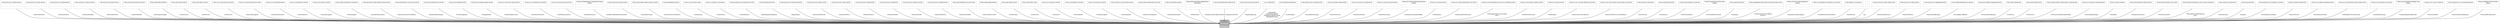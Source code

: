 digraph "GL3WProcs"
{
 // INTERACTIVE_SVG=YES
  bgcolor="transparent";
  edge [fontname="Helvetica",fontsize="10",labelfontname="Helvetica",labelfontsize="10"];
  node [fontname="Helvetica",fontsize="10",shape=record];
  Node1 [label="{GL3WProcs\n||}",height=0.2,width=0.4,color="black", fillcolor="grey75", style="filled" fontcolor="black"];
  Node2 -> Node1 [color="grey25",fontsize="10",style="solid",label=" +VertexAttribP2ui" ,arrowhead="odiamond",fontname="Helvetica"];
  Node2 [label="{PFNGLVERTEXATTRIBP2UIPROC\n||}",height=0.2,width=0.4,color="grey75"];
  Node3 -> Node1 [color="grey25",fontsize="10",style="solid",label=" +VertexAttribL2d" ,arrowhead="odiamond",fontname="Helvetica"];
  Node3 [label="{PFNGLVERTEXATTRIBL2DPROC\n||}",height=0.2,width=0.4,color="grey75"];
  Node4 -> Node1 [color="grey25",fontsize="10",style="solid",label=" +VertexAttribI4bv" ,arrowhead="odiamond",fontname="Helvetica"];
  Node4 [label="{PFNGLVERTEXATTRIBI4BVPROC\n||}",height=0.2,width=0.4,color="grey75"];
  Node5 -> Node1 [color="grey25",fontsize="10",style="solid",label=" +VertexAttribI2uiv" ,arrowhead="odiamond",fontname="Helvetica"];
  Node5 [label="{PFNGLVERTEXATTRIBI2UIVPROC\n||}",height=0.2,width=0.4,color="grey75"];
  Node6 -> Node1 [color="grey25",fontsize="10",style="solid",label=" +VertexAttrib4fv" ,arrowhead="odiamond",fontname="Helvetica"];
  Node6 [label="{PFNGLVERTEXATTRIB4FVPROC\n||}",height=0.2,width=0.4,color="grey75"];
  Node7 -> Node1 [color="grey25",fontsize="10",style="solid",label=" +UseProgramStages" ,arrowhead="odiamond",fontname="Helvetica"];
  Node7 [label="{PFNGLUSEPROGRAMSTAGESPROC\n||}",height=0.2,width=0.4,color="grey75"];
  Node8 -> Node1 [color="grey25",fontsize="10",style="solid",label=" +Uniform3uiv" ,arrowhead="odiamond",fontname="Helvetica"];
  Node8 [label="{PFNGLUNIFORM3UIVPROC\n||}",height=0.2,width=0.4,color="grey75"];
  Node9 -> Node1 [color="grey25",fontsize="10",style="solid",label=" +Uniform1ui" ,arrowhead="odiamond",fontname="Helvetica"];
  Node9 [label="{PFNGLUNIFORM1UIPROC\n||}",height=0.2,width=0.4,color="grey75"];
  Node10 -> Node1 [color="grey25",fontsize="10",style="solid",label=" +Uniform1fv" ,arrowhead="odiamond",fontname="Helvetica"];
  Node10 [label="{PFNGLUNIFORM1FVPROC\n||}",height=0.2,width=0.4,color="grey75"];
  Node11 -> Node1 [color="grey25",fontsize="10",style="solid",label=" +TextureStorage3D" ,arrowhead="odiamond",fontname="Helvetica"];
  Node11 [label="{PFNGLTEXTURESTORAGE3DPROC\n||}",height=0.2,width=0.4,color="grey75"];
  Node12 -> Node1 [color="grey25",fontsize="10",style="solid",label=" +TextureParameterfv" ,arrowhead="odiamond",fontname="Helvetica"];
  Node12 [label="{PFNGLTEXTUREPARAMETERFVPROC\n||}",height=0.2,width=0.4,color="grey75"];
  Node13 -> Node1 [color="grey25",fontsize="10",style="solid",label=" +TextureBarrier" ,arrowhead="odiamond",fontname="Helvetica"];
  Node13 [label="{PFNGLTEXTUREBARRIERPROC\n||}",height=0.2,width=0.4,color="grey75"];
  Node14 -> Node1 [color="grey25",fontsize="10",style="solid",label=" +TexSubImage2D" ,arrowhead="odiamond",fontname="Helvetica"];
  Node14 [label="{PFNGLTEXSUBIMAGE2DPROC\n||}",height=0.2,width=0.4,color="grey75"];
  Node15 -> Node1 [color="grey25",fontsize="10",style="solid",label=" +TexStorage2D" ,arrowhead="odiamond",fontname="Helvetica"];
  Node15 [label="{PFNGLTEXSTORAGE2DPROC\n||}",height=0.2,width=0.4,color="grey75"];
  Node16 -> Node1 [color="grey25",fontsize="10",style="solid",label=" +SamplerParameteriv" ,arrowhead="odiamond",fontname="Helvetica"];
  Node16 [label="{PFNGLSAMPLERPARAMETERIVPROC\n||}",height=0.2,width=0.4,color="grey75"];
  Node17 -> Node1 [color="grey25",fontsize="10",style="solid",label=" +ResumeTransformFeedback" ,arrowhead="odiamond",fontname="Helvetica"];
  Node17 [label="{PFNGLRESUMETRANSFORMFEEDBACKPROC\n||}",height=0.2,width=0.4,color="grey75"];
  Node18 -> Node1 [color="grey25",fontsize="10",style="solid",label=" +RenderbufferStorage" ,arrowhead="odiamond",fontname="Helvetica"];
  Node18 [label="{PFNGLRENDERBUFFERSTORAGEPROC\n||}",height=0.2,width=0.4,color="grey75"];
  Node19 -> Node1 [color="grey25",fontsize="10",style="solid",label=" +ProvokingVertex" ,arrowhead="odiamond",fontname="Helvetica"];
  Node19 [label="{PFNGLPROVOKINGVERTEXPROC\n||}",height=0.2,width=0.4,color="grey75"];
  Node20 -> Node1 [color="grey25",fontsize="10",style="solid",label=" +PolygonMode" ,arrowhead="odiamond",fontname="Helvetica"];
  Node20 [label="{PFNGLPOLYGONMODEPROC\n||}",height=0.2,width=0.4,color="grey75"];
  Node21 -> Node1 [color="grey25",fontsize="10",style="solid",label=" +MultiDrawElements" ,arrowhead="odiamond",fontname="Helvetica"];
  Node21 [label="{PFNGLMULTIDRAWELEMENTSPROC\n||}",height=0.2,width=0.4,color="grey75"];
  Node22 -> Node1 [color="grey25",fontsize="10",style="solid",label=" +GetVertexAttribLdv" ,arrowhead="odiamond",fontname="Helvetica"];
  Node22 [label="{PFNGLGETVERTEXATTRIBLDVPROC\n||}",height=0.2,width=0.4,color="grey75"];
  Node23 -> Node1 [color="grey25",fontsize="10",style="solid",label=" +GetTexParameterIiv" ,arrowhead="odiamond",fontname="Helvetica"];
  Node23 [label="{PFNGLGETTEXPARAMETERIIVPROC\n||}",height=0.2,width=0.4,color="grey75"];
  Node24 -> Node1 [color="grey25",fontsize="10",style="solid",label=" +GetShaderSource" ,arrowhead="odiamond",fontname="Helvetica"];
  Node24 [label="{PFNGLGETSHADERSOURCEPROC\n||}",height=0.2,width=0.4,color="grey75"];
  Node25 -> Node1 [color="grey25",fontsize="10",style="solid",label=" +GetNamedBufferParameteri64v" ,arrowhead="odiamond",fontname="Helvetica"];
  Node25 [label="{PFNGLGETNAMEDBUFFERPARAMETERI64\lVPROC\n||}",height=0.2,width=0.4,color="grey75"];
  Node26 -> Node1 [color="grey25",fontsize="10",style="solid",label=" +GenVertexArrays" ,arrowhead="odiamond",fontname="Helvetica"];
  Node26 [label="{PFNGLGENVERTEXARRAYSPROC\n||}",height=0.2,width=0.4,color="grey75"];
  Node27 -> Node1 [color="grey25",fontsize="10",style="solid",label=" +GenTransformFeedbacks" ,arrowhead="odiamond",fontname="Helvetica"];
  Node27 [label="{PFNGLGENTRANSFORMFEEDBACKSPROC\n||}",height=0.2,width=0.4,color="grey75"];
  Node28 -> Node1 [color="grey25",fontsize="10",style="solid",label=" +DrawArrays" ,arrowhead="odiamond",fontname="Helvetica"];
  Node28 [label="{PFNGLDRAWARRAYSPROC\n||}",height=0.2,width=0.4,color="grey75"];
  Node29 -> Node1 [color="grey25",fontsize="10",style="solid",label=" +ClearStencil" ,arrowhead="odiamond",fontname="Helvetica"];
  Node29 [label="{PFNGLCLEARSTENCILPROC\n||}",height=0.2,width=0.4,color="grey75"];
  Node30 -> Node1 [color="grey25",fontsize="10",style="solid",label=" +ClearBufferuiv" ,arrowhead="odiamond",fontname="Helvetica"];
  Node30 [label="{PFNGLCLEARBUFFERUIVPROC\n||}",height=0.2,width=0.4,color="grey75"];
  Node31 -> Node1 [color="grey25",fontsize="10",style="solid",label=" +BlendEquationSeparate" ,arrowhead="odiamond",fontname="Helvetica"];
  Node31 [label="{PFNGLBLENDEQUATIONSEPARATEPROC\n||}",height=0.2,width=0.4,color="grey75"];
  Node32 -> Node1 [color="grey25",fontsize="10",style="solid",label=" +BeginQuery" ,arrowhead="odiamond",fontname="Helvetica"];
  Node32 [label="{PFNGLBEGINQUERYPROC\n||}",height=0.2,width=0.4,color="grey75"];
  Node33 -> Node1 [color="grey25",fontsize="10",style="solid",label=" +VertexAttribPointer" ,arrowhead="odiamond",fontname="Helvetica"];
  Node33 [label="{PFNGLVERTEXATTRIBPOINTERPROC\n||}",height=0.2,width=0.4,color="grey75"];
  Node34 -> Node1 [color="grey25",fontsize="10",style="solid",label=" +VertexAttribP1ui" ,arrowhead="odiamond",fontname="Helvetica"];
  Node34 [label="{PFNGLVERTEXATTRIBP1UIPROC\n||}",height=0.2,width=0.4,color="grey75"];
  Node35 -> Node1 [color="grey25",fontsize="10",style="solid",label=" +VertexAttribL3d" ,arrowhead="odiamond",fontname="Helvetica"];
  Node35 [label="{PFNGLVERTEXATTRIBL3DPROC\n||}",height=0.2,width=0.4,color="grey75"];
  Node36 -> Node1 [color="grey25",fontsize="10",style="solid",label=" +VertexAttribI4ui" ,arrowhead="odiamond",fontname="Helvetica"];
  Node36 [label="{PFNGLVERTEXATTRIBI4UIPROC\n||}",height=0.2,width=0.4,color="grey75"];
  Node37 -> Node1 [color="grey25",fontsize="10",style="solid",label=" +VertexAttribI4i" ,arrowhead="odiamond",fontname="Helvetica"];
  Node37 [label="{PFNGLVERTEXATTRIBI4IPROC\n||}",height=0.2,width=0.4,color="grey75"];
  Node38 -> Node1 [color="grey25",fontsize="10",style="solid",label=" +VertexAttribI1uiv" ,arrowhead="odiamond",fontname="Helvetica"];
  Node38 [label="{PFNGLVERTEXATTRIBI1UIVPROC\n||}",height=0.2,width=0.4,color="grey75"];
  Node39 -> Node1 [color="grey25",fontsize="10",style="solid",label=" +VertexAttrib4Nsv" ,arrowhead="odiamond",fontname="Helvetica"];
  Node39 [label="{PFNGLVERTEXATTRIB4NSVPROC\n||}",height=0.2,width=0.4,color="grey75"];
  Node40 -> Node1 [color="grey25",fontsize="10",style="solid",label=" +UniformMatrix3x4fv" ,arrowhead="odiamond",fontname="Helvetica"];
  Node40 [label="{PFNGLUNIFORMMATRIX3X4FVPROC\n||}",height=0.2,width=0.4,color="grey75"];
  Node41 -> Node1 [color="grey25",fontsize="10",style="solid",label=" +Uniform4uiv" ,arrowhead="odiamond",fontname="Helvetica"];
  Node41 [label="{PFNGLUNIFORM4UIVPROC\n||}",height=0.2,width=0.4,color="grey75"];
  Node42 -> Node1 [color="grey25",fontsize="10",style="solid",label=" +Uniform2ui" ,arrowhead="odiamond",fontname="Helvetica"];
  Node42 [label="{PFNGLUNIFORM2UIPROC\n||}",height=0.2,width=0.4,color="grey75"];
  Node43 -> Node1 [color="grey25",fontsize="10",style="solid",label=" +Uniform1f" ,arrowhead="odiamond",fontname="Helvetica"];
  Node43 [label="{PFNGLUNIFORM1FPROC\n||}",height=0.2,width=0.4,color="grey75"];
  Node44 -> Node1 [color="grey25",fontsize="10",style="solid",label=" +TextureBuffer" ,arrowhead="odiamond",fontname="Helvetica"];
  Node44 [label="{PFNGLTEXTUREBUFFERPROC\n||}",height=0.2,width=0.4,color="grey75"];
  Node45 -> Node1 [color="grey25",fontsize="10",style="solid",label=" +TexSubImage3D" ,arrowhead="odiamond",fontname="Helvetica"];
  Node45 [label="{PFNGLTEXSUBIMAGE3DPROC\n||}",height=0.2,width=0.4,color="grey75"];
  Node46 -> Node1 [color="grey25",fontsize="10",style="solid",label=" +TexStorage3D" ,arrowhead="odiamond",fontname="Helvetica"];
  Node46 [label="{PFNGLTEXSTORAGE3DPROC\n||}",height=0.2,width=0.4,color="grey75"];
  Node47 -> Node1 [color="grey25",fontsize="10",style="solid",label=" +StencilFuncSeparate" ,arrowhead="odiamond",fontname="Helvetica"];
  Node47 [label="{PFNGLSTENCILFUNCSEPARATEPROC\n||}",height=0.2,width=0.4,color="grey75"];
  Node48 -> Node1 [color="grey25",fontsize="10",style="solid",label=" +SamplerParameterf" ,arrowhead="odiamond",fontname="Helvetica"];
  Node48 [label="{PFNGLSAMPLERPARAMETERFPROC\n||}",height=0.2,width=0.4,color="grey75"];
  Node49 -> Node1 [color="grey25",fontsize="10",style="solid",label=" +ReadnPixels" ,arrowhead="odiamond",fontname="Helvetica"];
  Node49 [label="{PFNGLREADNPIXELSPROC\n||}",height=0.2,width=0.4,color="grey75"];
  Node50 -> Node1 [color="grey25",fontsize="10",style="solid",label=" +ProgramUniformMatrix2x4fv" ,arrowhead="odiamond",fontname="Helvetica"];
  Node50 [label="{PFNGLPROGRAMUNIFORMMATRIX2\lX4FVPROC\n||}",height=0.2,width=0.4,color="grey75"];
  Node51 -> Node1 [color="grey25",fontsize="10",style="solid",label=" +ProgramUniform4f" ,arrowhead="odiamond",fontname="Helvetica"];
  Node51 [label="{PFNGLPROGRAMUNIFORM4FPROC\n||}",height=0.2,width=0.4,color="grey75"];
  Node52 -> Node1 [color="grey25",fontsize="10",style="solid",label=" +PopDebugGroup" ,arrowhead="odiamond",fontname="Helvetica"];
  Node52 [label="{PFNGLPOPDEBUGGROUPPROC\n||}",height=0.2,width=0.4,color="grey75"];
  Node53 -> Node1 [color="grey25",fontsize="10",style="solid",label=" +MapBuffer\n+MapNamedBuffer\n+MapNamedBufferRange\n+MapBufferRange" ,arrowhead="odiamond",fontname="Helvetica"];
  Node53 [label="{void *APIENTRYP\n||}",height=0.2,width=0.4,color="grey75"];
  Node54 -> Node1 [color="grey25",fontsize="10",style="solid",label=" +LinkProgram" ,arrowhead="odiamond",fontname="Helvetica"];
  Node54 [label="{PFNGLLINKPROGRAMPROC\n||}",height=0.2,width=0.4,color="grey75"];
  Node55 -> Node1 [color="grey25",fontsize="10",style="solid",label=" +InvalidateTexImage" ,arrowhead="odiamond",fontname="Helvetica"];
  Node55 [label="{PFNGLINVALIDATETEXIMAGEPROC\n||}",height=0.2,width=0.4,color="grey75"];
  Node56 -> Node1 [color="grey25",fontsize="10",style="solid",label=" +GetnUniformuiv" ,arrowhead="odiamond",fontname="Helvetica"];
  Node56 [label="{PFNGLGETNUNIFORMUIVPROC\n||}",height=0.2,width=0.4,color="grey75"];
  Node57 -> Node1 [color="grey25",fontsize="10",style="solid",label=" +GetVertexAttribiv" ,arrowhead="odiamond",fontname="Helvetica"];
  Node57 [label="{PFNGLGETVERTEXATTRIBIVPROC\n||}",height=0.2,width=0.4,color="grey75"];
  Node58 -> Node1 [color="grey25",fontsize="10",style="solid",label=" +GetVertexArrayiv" ,arrowhead="odiamond",fontname="Helvetica"];
  Node58 [label="{PFNGLGETVERTEXARRAYIVPROC\n||}",height=0.2,width=0.4,color="grey75"];
  Node59 -> Node1 [color="grey25",fontsize="10",style="solid",label=" +GetVertexArrayIndexed64iv" ,arrowhead="odiamond",fontname="Helvetica"];
  Node59 [label="{PFNGLGETVERTEXARRAYINDEXED64\lIVPROC\n||}",height=0.2,width=0.4,color="grey75"];
  Node60 -> Node1 [color="grey25",fontsize="10",style="solid",label=" +GetShaderiv" ,arrowhead="odiamond",fontname="Helvetica"];
  Node60 [label="{PFNGLGETSHADERIVPROC\n||}",height=0.2,width=0.4,color="grey75"];
  Node61 -> Node1 [color="grey25",fontsize="10",style="solid",label=" +GetSamplerParameterfv" ,arrowhead="odiamond",fontname="Helvetica"];
  Node61 [label="{PFNGLGETSAMPLERPARAMETERFVPROC\n||}",height=0.2,width=0.4,color="grey75"];
  Node62 -> Node1 [color="grey25",fontsize="10",style="solid",label=" +GetProgramResourceLocation\lIndex" ,arrowhead="odiamond",fontname="Helvetica"];
  Node62 [label="{PFNGLGETPROGRAMRESOURCELOCATIONINDEXPROC\n||}",height=0.2,width=0.4,color="grey75"];
  Node63 -> Node1 [color="grey25",fontsize="10",style="solid",label=" +GetInternalformativ" ,arrowhead="odiamond",fontname="Helvetica"];
  Node63 [label="{PFNGLGETINTERNALFORMATIVPROC\n||}",height=0.2,width=0.4,color="grey75"];
  Node64 -> Node1 [color="grey25",fontsize="10",style="solid",label=" +GetDoublev" ,arrowhead="odiamond",fontname="Helvetica"];
  Node64 [label="{PFNGLGETDOUBLEVPROC\n||}",height=0.2,width=0.4,color="grey75"];
  Node65 -> Node1 [color="grey25",fontsize="10",style="solid",label=" +GetActiveUniformBlockiv" ,arrowhead="odiamond",fontname="Helvetica"];
  Node65 [label="{PFNGLGETACTIVEUNIFORMBLOCKIVPROC\n||}",height=0.2,width=0.4,color="grey75"];
  Node66 -> Node1 [color="grey25",fontsize="10",style="solid",label=" +GetActiveAtomicCounterBufferiv" ,arrowhead="odiamond",fontname="Helvetica"];
  Node66 [label="{PFNGLGETACTIVEATOMICCOUNTERBUFFERIVPROC\n||}",height=0.2,width=0.4,color="grey75"];
  Node67 -> Node1 [color="grey25",fontsize="10",style="solid",label=" +GenTextures" ,arrowhead="odiamond",fontname="Helvetica"];
  Node67 [label="{PFNGLGENTEXTURESPROC\n||}",height=0.2,width=0.4,color="grey75"];
  Node68 -> Node1 [color="grey25",fontsize="10",style="solid",label=" +GenQueries" ,arrowhead="odiamond",fontname="Helvetica"];
  Node68 [label="{PFNGLGENQUERIESPROC\n||}",height=0.2,width=0.4,color="grey75"];
  Node69 -> Node1 [color="grey25",fontsize="10",style="solid",label=" +GenFramebuffers" ,arrowhead="odiamond",fontname="Helvetica"];
  Node69 [label="{PFNGLGENFRAMEBUFFERSPROC\n||}",height=0.2,width=0.4,color="grey75"];
  Node70 -> Node1 [color="grey25",fontsize="10",style="solid",label=" +FramebufferTexture2D" ,arrowhead="odiamond",fontname="Helvetica"];
  Node70 [label="{PFNGLFRAMEBUFFERTEXTURE2\lDPROC\n||}",height=0.2,width=0.4,color="grey75"];
  Node71 -> Node1 [color="grey25",fontsize="10",style="solid",label=" +EndQuery" ,arrowhead="odiamond",fontname="Helvetica"];
  Node71 [label="{PFNGLENDQUERYPROC\n||}",height=0.2,width=0.4,color="grey75"];
  Node72 -> Node1 [color="grey25",fontsize="10",style="solid",label=" +DrawArraysInstancedBase\lInstance" ,arrowhead="odiamond",fontname="Helvetica"];
  Node72 [label="{PFNGLDRAWARRAYSINSTANCEDBASEINSTANCEPROC\n||}",height=0.2,width=0.4,color="grey75"];
  Node73 -> Node1 [color="grey25",fontsize="10",style="solid",label=" +CopyTextureSubImage1D" ,arrowhead="odiamond",fontname="Helvetica"];
  Node73 [label="{PFNGLCOPYTEXTURESUBIMAGE1\lDPROC\n||}",height=0.2,width=0.4,color="grey75"];
  Node74 -> Node1 [color="grey25",fontsize="10",style="solid",label=" +ClearNamedFramebufferfv" ,arrowhead="odiamond",fontname="Helvetica"];
  Node74 [label="{PFNGLCLEARNAMEDFRAMEBUFFERFVPROC\n||}",height=0.2,width=0.4,color="grey75"];
  Node75 -> Node1 [color="grey25",fontsize="10",style="solid",label=" +BindTexture" ,arrowhead="odiamond",fontname="Helvetica"];
  Node75 [label="{PFNGLBINDTEXTUREPROC\n||}",height=0.2,width=0.4,color="grey75"];
  Node76 -> Node1 [color="grey25",fontsize="10",style="solid",label=" +gl" ,arrowhead="odiamond",fontname="Helvetica"];
  Node76 [label="{\n||}",height=0.2,width=0.4,color="grey75"];
  Node77 -> Node1 [color="grey25",fontsize="10",style="solid",label=" +VertexAttribIFormat" ,arrowhead="odiamond",fontname="Helvetica"];
  Node77 [label="{PFNGLVERTEXATTRIBIFORMATPROC\n||}",height=0.2,width=0.4,color="grey75"];
  Node78 -> Node1 [color="grey25",fontsize="10",style="solid",label=" +VertexAttribI3ui" ,arrowhead="odiamond",fontname="Helvetica"];
  Node78 [label="{PFNGLVERTEXATTRIBI3UIPROC\n||}",height=0.2,width=0.4,color="grey75"];
  Node79 -> Node1 [color="grey25",fontsize="10",style="solid",label=" +VertexAttribBinding" ,arrowhead="odiamond",fontname="Helvetica"];
  Node79 [label="{PFNGLVERTEXATTRIBBINDINGPROC\n||}",height=0.2,width=0.4,color="grey75"];
  Node80 -> Node1 [color="grey25",fontsize="10",style="solid",label=" +UnmapNamedBuffer" ,arrowhead="odiamond",fontname="Helvetica"];
  Node80 [label="{PFNGLUNMAPNAMEDBUFFERPROC\n||}",height=0.2,width=0.4,color="grey75"];
  Node81 -> Node1 [color="grey25",fontsize="10",style="solid",label=" +UniformBlockBinding" ,arrowhead="odiamond",fontname="Helvetica"];
  Node81 [label="{PFNGLUNIFORMBLOCKBINDINGPROC\n||}",height=0.2,width=0.4,color="grey75"];
  Node82 -> Node1 [color="grey25",fontsize="10",style="solid",label=" +Uniform4i" ,arrowhead="odiamond",fontname="Helvetica"];
  Node82 [label="{PFNGLUNIFORM4IPROC\n||}",height=0.2,width=0.4,color="grey75"];
  Node83 -> Node1 [color="grey25",fontsize="10",style="solid",label=" +Uniform2iv" ,arrowhead="odiamond",fontname="Helvetica"];
  Node83 [label="{PFNGLUNIFORM2IVPROC\n||}",height=0.2,width=0.4,color="grey75"];
  Node84 -> Node1 [color="grey25",fontsize="10",style="solid",label=" +TransformFeedbackBufferBase" ,arrowhead="odiamond",fontname="Helvetica"];
  Node84 [label="{PFNGLTRANSFORMFEEDBACKBUFFERBASEPROC\n||}",height=0.2,width=0.4,color="grey75"];
  Node85 -> Node1 [color="grey25",fontsize="10",style="solid",label=" +TextureBufferRange" ,arrowhead="odiamond",fontname="Helvetica"];
  Node85 [label="{PFNGLTEXTUREBUFFERRANGEPROC\n||}",height=0.2,width=0.4,color="grey75"];
  Node86 -> Node1 [color="grey25",fontsize="10",style="solid",label=" +TexBuffer" ,arrowhead="odiamond",fontname="Helvetica"];
  Node86 [label="{PFNGLTEXBUFFERPROC\n||}",height=0.2,width=0.4,color="grey75"];
  Node87 -> Node1 [color="grey25",fontsize="10",style="solid",label=" +ProgramUniform3ui" ,arrowhead="odiamond",fontname="Helvetica"];
  Node87 [label="{PFNGLPROGRAMUNIFORM3UIPROC\n||}",height=0.2,width=0.4,color="grey75"];
  Node88 -> Node1 [color="grey25",fontsize="10",style="solid",label=" +PointParameterfv" ,arrowhead="odiamond",fontname="Helvetica"];
  Node88 [label="{PFNGLPOINTPARAMETERFVPROC\n||}",height=0.2,width=0.4,color="grey75"];
  Node89 -> Node1 [color="grey25",fontsize="10",style="solid",label=" +NamedFramebufferTexture\lLayer" ,arrowhead="odiamond",fontname="Helvetica"];
  Node89 [label="{PFNGLNAMEDFRAMEBUFFERTEXTURELAYERPROC\n||}",height=0.2,width=0.4,color="grey75"];
  Node90 -> Node1 [color="grey25",fontsize="10",style="solid",label=" +IsVertexArray" ,arrowhead="odiamond",fontname="Helvetica"];
  Node90 [label="{PFNGLISVERTEXARRAYPROC\n||}",height=0.2,width=0.4,color="grey75"];
  Node91 -> Node1 [color="grey25",fontsize="10",style="solid",label=" +IsQuery" ,arrowhead="odiamond",fontname="Helvetica"];
  Node91 [label="{PFNGLISQUERYPROC\n||}",height=0.2,width=0.4,color="grey75"];
  Node92 -> Node1 [color="grey25",fontsize="10",style="solid",label=" +InvalidateFramebuffer" ,arrowhead="odiamond",fontname="Helvetica"];
  Node92 [label="{PFNGLINVALIDATEFRAMEBUFFERPROC\n||}",height=0.2,width=0.4,color="grey75"];
  Node93 -> Node1 [color="grey25",fontsize="10",style="solid",label=" +GetnUniformiv" ,arrowhead="odiamond",fontname="Helvetica"];
  Node93 [label="{PFNGLGETNUNIFORMIVPROC\n||}",height=0.2,width=0.4,color="grey75"];
  Node94 -> Node1 [color="grey25",fontsize="10",style="solid",label=" +GetSubroutineIndex" ,arrowhead="odiamond",fontname="Helvetica"];
  Node94 [label="{PFNGLGETSUBROUTINEINDEXPROC\n||}",height=0.2,width=0.4,color="grey75"];
  Node95 -> Node1 [color="grey25",fontsize="10",style="solid",label=" +GetShaderPrecisionFormat" ,arrowhead="odiamond",fontname="Helvetica"];
  Node95 [label="{PFNGLGETSHADERPRECISIONFORMATPROC\n||}",height=0.2,width=0.4,color="grey75"];
  Node96 -> Node1 [color="grey25",fontsize="10",style="solid",label=" +GetShaderInfoLog" ,arrowhead="odiamond",fontname="Helvetica"];
  Node96 [label="{PFNGLGETSHADERINFOLOGPROC\n||}",height=0.2,width=0.4,color="grey75"];
  Node97 -> Node1 [color="grey25",fontsize="10",style="solid",label=" +GetQueryBufferObjecti64v" ,arrowhead="odiamond",fontname="Helvetica"];
  Node97 [label="{PFNGLGETQUERYBUFFEROBJECTI64\lVPROC\n||}",height=0.2,width=0.4,color="grey75"];
  Node98 -> Node1 [color="grey25",fontsize="10",style="solid",label=" +GetActiveAttrib" ,arrowhead="odiamond",fontname="Helvetica"];
  Node98 [label="{PFNGLGETACTIVEATTRIBPROC\n||}",height=0.2,width=0.4,color="grey75"];
  Node99 -> Node1 [color="grey25",fontsize="10",style="solid",label=" +GenerateTextureMipmap" ,arrowhead="odiamond",fontname="Helvetica"];
  Node99 [label="{PFNGLGENERATETEXTUREMIPMAPPROC\n||}",height=0.2,width=0.4,color="grey75"];
  Node100 -> Node1 [color="grey25",fontsize="10",style="solid",label=" +FramebufferTexture3D" ,arrowhead="odiamond",fontname="Helvetica"];
  Node100 [label="{PFNGLFRAMEBUFFERTEXTURE3\lDPROC\n||}",height=0.2,width=0.4,color="grey75"];
}
